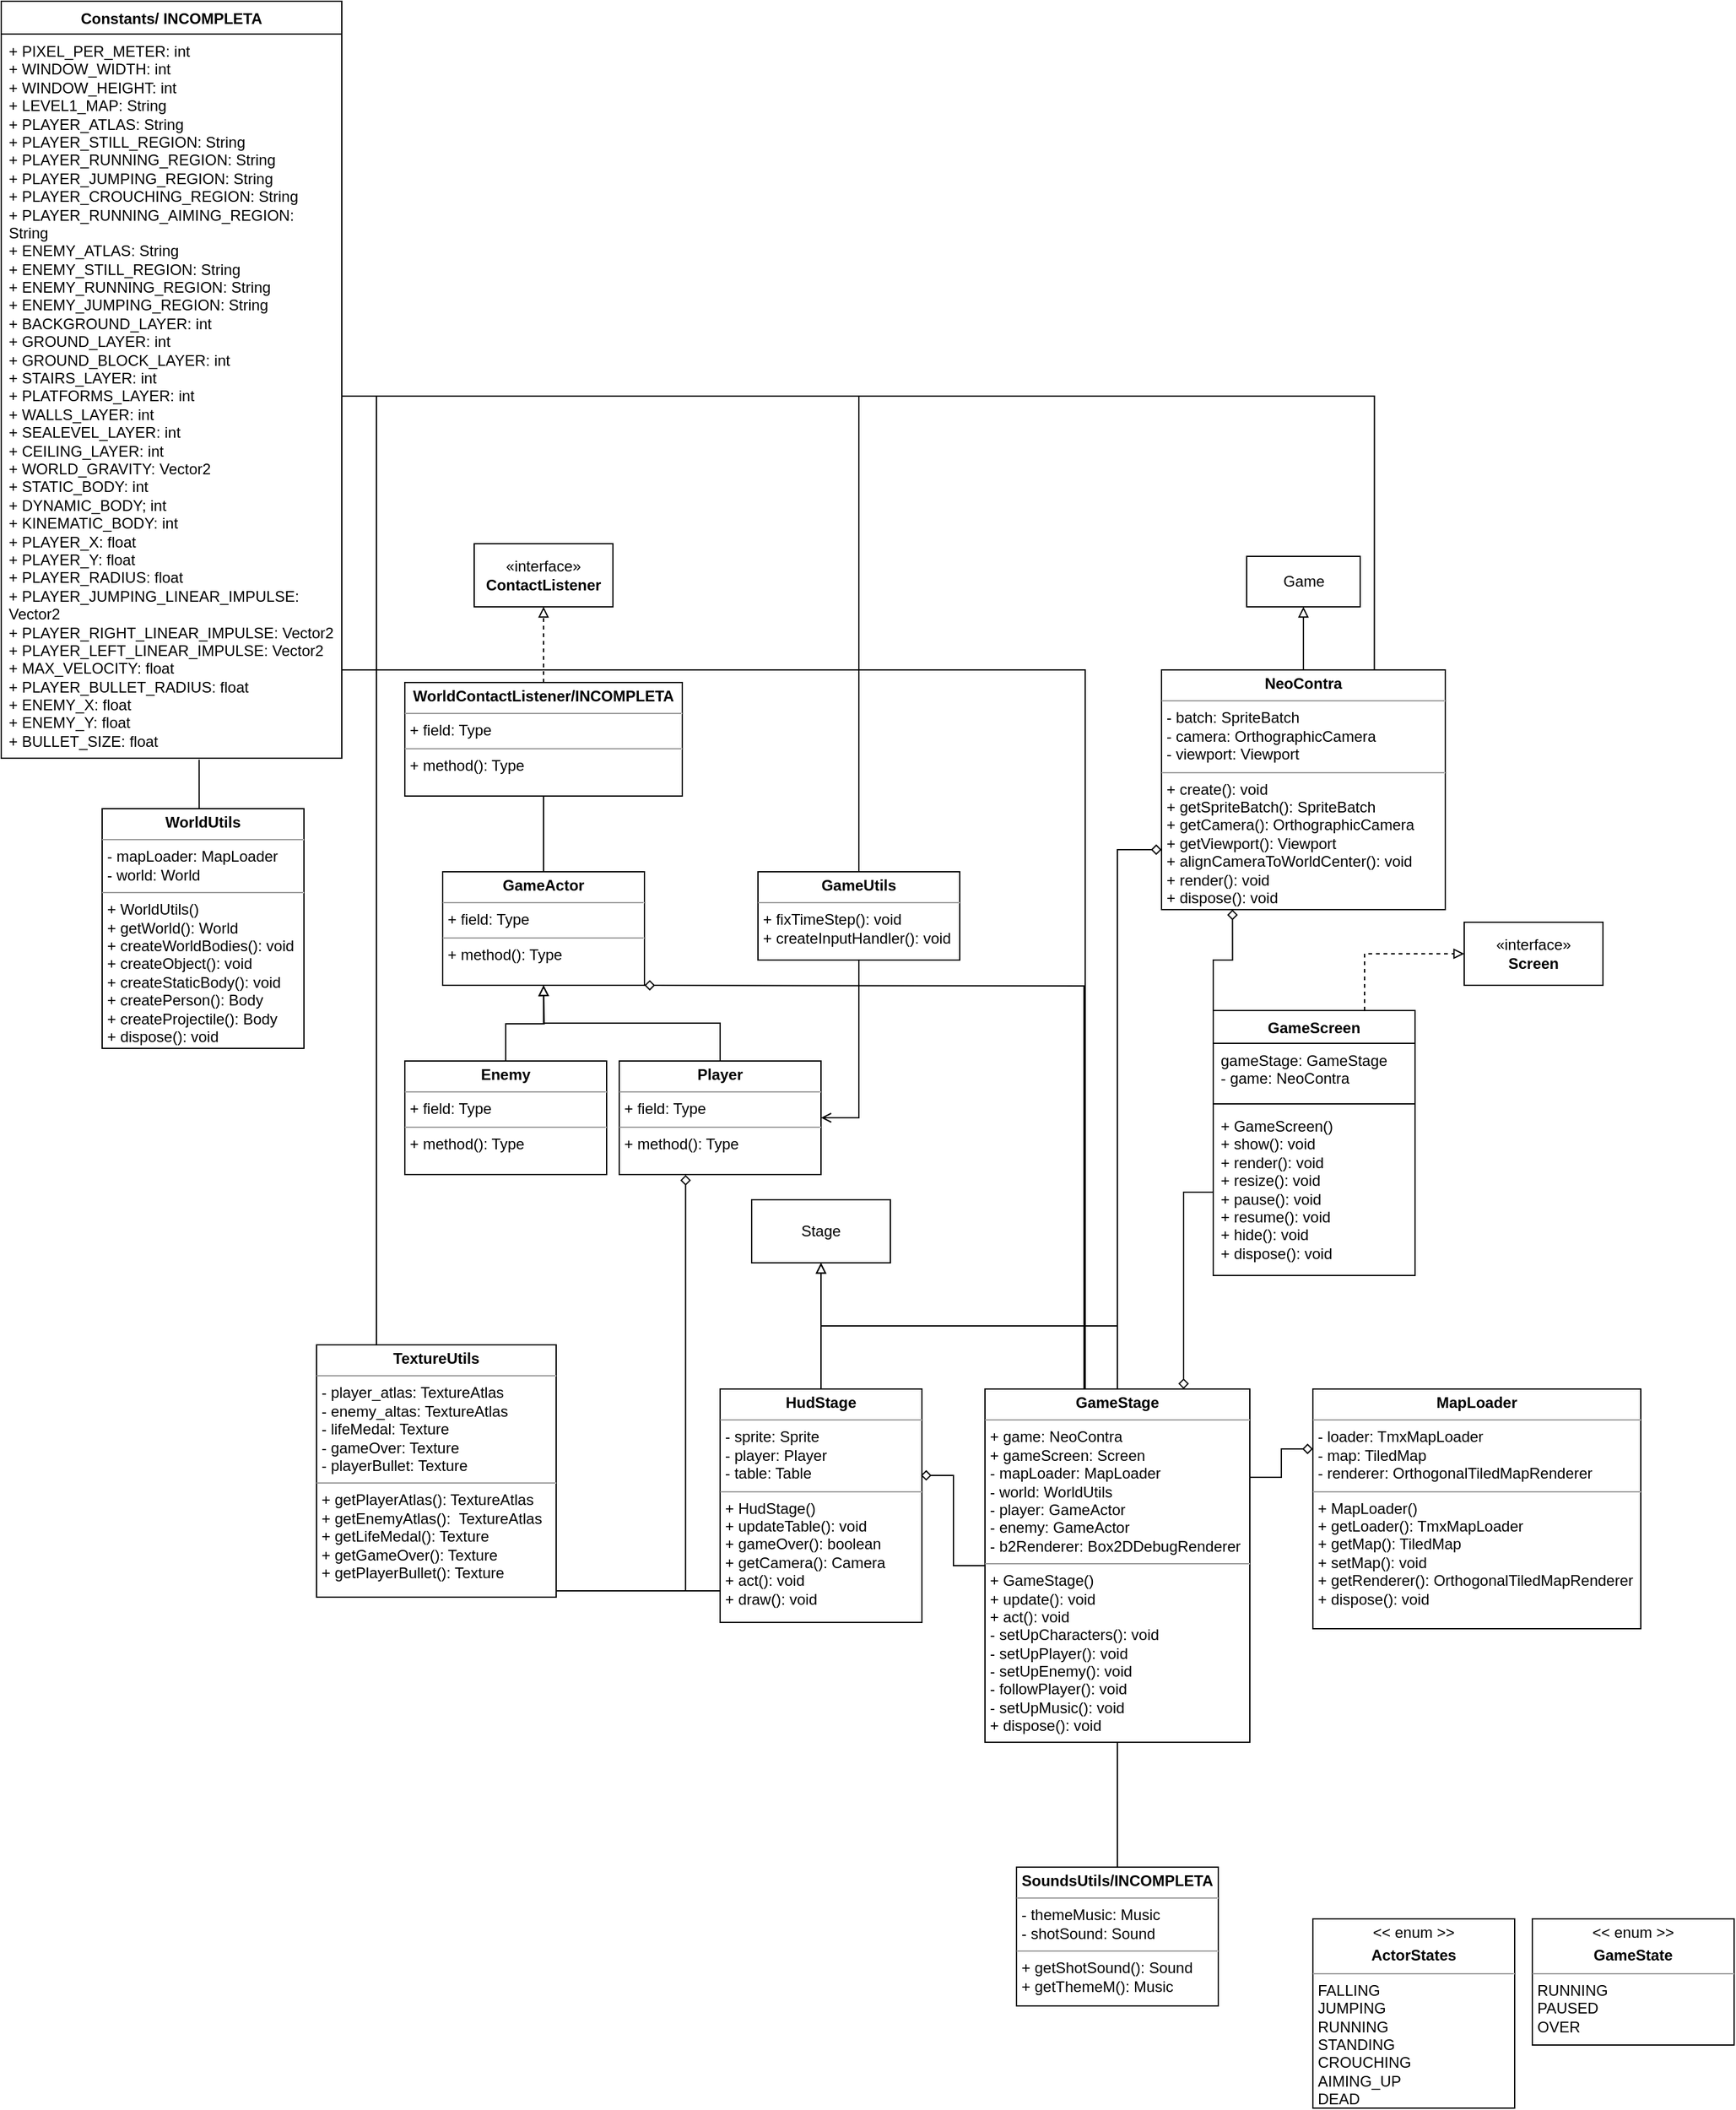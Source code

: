 <mxfile version="21.5.0" type="device">
  <diagram id="C5RBs43oDa-KdzZeNtuy" name="Page-1">
    <mxGraphModel dx="967" dy="2420" grid="1" gridSize="10" guides="1" tooltips="1" connect="1" arrows="1" fold="1" page="1" pageScale="1" pageWidth="827" pageHeight="1169" math="0" shadow="0">
      <root>
        <mxCell id="WIyWlLk6GJQsqaUBKTNV-0" />
        <mxCell id="WIyWlLk6GJQsqaUBKTNV-1" parent="WIyWlLk6GJQsqaUBKTNV-0" />
        <mxCell id="7ehEVVzVoGL6FdmiSFNn-3" value="Constants/ INCOMPLETA&lt;br&gt;" style="swimlane;fontStyle=1;align=center;verticalAlign=top;childLayout=stackLayout;horizontal=1;startSize=26;horizontalStack=0;resizeParent=1;resizeParentMax=0;resizeLast=0;collapsible=1;marginBottom=0;whiteSpace=wrap;html=1;" vertex="1" parent="WIyWlLk6GJQsqaUBKTNV-1">
          <mxGeometry x="140" y="-1080" width="270" height="600" as="geometry" />
        </mxCell>
        <mxCell id="7ehEVVzVoGL6FdmiSFNn-4" value="+ PIXEL_PER_METER: int&lt;br&gt;+ WINDOW_WIDTH: int&lt;br&gt;+ WINDOW_HEIGHT: int&lt;br&gt;+ LEVEL1_MAP: String&lt;br&gt;+ PLAYER_ATLAS: String&lt;br&gt;+ PLAYER_STILL_REGION: String&lt;br&gt;+ PLAYER_RUNNING_REGION: String&lt;br&gt;+ PLAYER_JUMPING_REGION: String&lt;br&gt;+ PLAYER_CROUCHING_REGION: String&lt;br&gt;+ PLAYER_RUNNING_AIMING_REGION: String&lt;br&gt;+ ENEMY_ATLAS: String&lt;br&gt;+ ENEMY_STILL_REGION: String&lt;br&gt;+ ENEMY_RUNNING_REGION: String&lt;br&gt;+ ENEMY_JUMPING_REGION: String&lt;br&gt;+ BACKGROUND_LAYER: int&lt;br&gt;+ GROUND_LAYER: int&lt;br&gt;+ GROUND_BLOCK_LAYER: int&lt;br&gt;+ STAIRS_LAYER: int&lt;br&gt;+ PLATFORMS_LAYER: int&lt;br&gt;+ WALLS_LAYER: int&lt;br&gt;+ SEALEVEL_LAYER: int&lt;br&gt;+ CEILING_LAYER: int&lt;br&gt;+ WORLD_GRAVITY: Vector2&lt;br&gt;+ STATIC_BODY: int&lt;br&gt;+ DYNAMIC_BODY; int&lt;br&gt;+ KINEMATIC_BODY: int&lt;br&gt;+ PLAYER_X: float&lt;br&gt;+ PLAYER_Y: float&lt;br&gt;+ PLAYER_RADIUS: float&lt;br&gt;+ PLAYER_JUMPING_LINEAR_IMPULSE: Vector2&lt;br&gt;+ PLAYER_RIGHT_LINEAR_IMPULSE: Vector2&lt;br&gt;+ PLAYER_LEFT_LINEAR_IMPULSE: Vector2&lt;br&gt;+ MAX_VELOCITY: float&lt;br&gt;+ PLAYER_BULLET_RADIUS: float&lt;br&gt;+ ENEMY_X: float&lt;br&gt;+ ENEMY_Y: float&lt;br&gt;+ BULLET_SIZE: float&lt;br&gt;" style="text;strokeColor=none;fillColor=none;align=left;verticalAlign=top;spacingLeft=4;spacingRight=4;overflow=hidden;rotatable=0;points=[[0,0.5],[1,0.5]];portConstraint=eastwest;whiteSpace=wrap;html=1;" vertex="1" parent="7ehEVVzVoGL6FdmiSFNn-3">
          <mxGeometry y="26" width="270" height="574" as="geometry" />
        </mxCell>
        <mxCell id="7ehEVVzVoGL6FdmiSFNn-53" style="edgeStyle=orthogonalEdgeStyle;rounded=0;orthogonalLoop=1;jettySize=auto;html=1;exitX=0.5;exitY=0;exitDx=0;exitDy=0;entryX=0.581;entryY=1.002;entryDx=0;entryDy=0;entryPerimeter=0;endArrow=none;endFill=0;" edge="1" parent="WIyWlLk6GJQsqaUBKTNV-1" source="7ehEVVzVoGL6FdmiSFNn-18" target="7ehEVVzVoGL6FdmiSFNn-4">
          <mxGeometry relative="1" as="geometry" />
        </mxCell>
        <mxCell id="7ehEVVzVoGL6FdmiSFNn-18" value="&lt;p style=&quot;margin:0px;margin-top:4px;text-align:center;&quot;&gt;&lt;b&gt;WorldUtils&lt;/b&gt;&lt;/p&gt;&lt;hr size=&quot;1&quot;&gt;&lt;p style=&quot;margin:0px;margin-left:4px;&quot;&gt;- mapLoader: MapLoader&lt;/p&gt;&lt;p style=&quot;margin:0px;margin-left:4px;&quot;&gt;- world: World&lt;/p&gt;&lt;hr size=&quot;1&quot;&gt;&lt;p style=&quot;margin:0px;margin-left:4px;&quot;&gt;+ WorldUtils()&lt;/p&gt;&lt;p style=&quot;margin:0px;margin-left:4px;&quot;&gt;+ getWorld(): World&lt;/p&gt;&lt;p style=&quot;margin:0px;margin-left:4px;&quot;&gt;+ createWorldBodies(): void&lt;/p&gt;&lt;p style=&quot;margin:0px;margin-left:4px;&quot;&gt;+ createObject(): void&lt;/p&gt;&lt;p style=&quot;margin:0px;margin-left:4px;&quot;&gt;+ createStaticBody(): void&lt;/p&gt;&lt;p style=&quot;margin:0px;margin-left:4px;&quot;&gt;+ createPerson(): Body&lt;/p&gt;&lt;p style=&quot;margin:0px;margin-left:4px;&quot;&gt;+ createProjectile(): Body&lt;/p&gt;&lt;p style=&quot;margin:0px;margin-left:4px;&quot;&gt;+ dispose(): void&lt;/p&gt;" style="verticalAlign=top;align=left;overflow=fill;fontSize=12;fontFamily=Helvetica;html=1;whiteSpace=wrap;" vertex="1" parent="WIyWlLk6GJQsqaUBKTNV-1">
          <mxGeometry x="220" y="-440" width="160" height="190" as="geometry" />
        </mxCell>
        <mxCell id="7ehEVVzVoGL6FdmiSFNn-27" style="edgeStyle=orthogonalEdgeStyle;rounded=0;orthogonalLoop=1;jettySize=auto;html=1;exitX=0.5;exitY=0;exitDx=0;exitDy=0;endArrow=block;endFill=0;dashed=1;" edge="1" parent="WIyWlLk6GJQsqaUBKTNV-1" source="7ehEVVzVoGL6FdmiSFNn-25" target="7ehEVVzVoGL6FdmiSFNn-26">
          <mxGeometry relative="1" as="geometry" />
        </mxCell>
        <mxCell id="7ehEVVzVoGL6FdmiSFNn-31" style="edgeStyle=orthogonalEdgeStyle;rounded=0;orthogonalLoop=1;jettySize=auto;html=1;exitX=0.5;exitY=1;exitDx=0;exitDy=0;endArrow=none;endFill=0;" edge="1" parent="WIyWlLk6GJQsqaUBKTNV-1" source="7ehEVVzVoGL6FdmiSFNn-25" target="7ehEVVzVoGL6FdmiSFNn-30">
          <mxGeometry relative="1" as="geometry" />
        </mxCell>
        <mxCell id="7ehEVVzVoGL6FdmiSFNn-25" value="&lt;p style=&quot;margin:0px;margin-top:4px;text-align:center;&quot;&gt;&lt;b&gt;WorldContactListener/INCOMPLETA&lt;/b&gt;&lt;/p&gt;&lt;hr size=&quot;1&quot;&gt;&lt;p style=&quot;margin:0px;margin-left:4px;&quot;&gt;+ field: Type&lt;/p&gt;&lt;hr size=&quot;1&quot;&gt;&lt;p style=&quot;margin:0px;margin-left:4px;&quot;&gt;+ method(): Type&lt;/p&gt;" style="verticalAlign=top;align=left;overflow=fill;fontSize=12;fontFamily=Helvetica;html=1;whiteSpace=wrap;" vertex="1" parent="WIyWlLk6GJQsqaUBKTNV-1">
          <mxGeometry x="460" y="-540" width="220" height="90" as="geometry" />
        </mxCell>
        <mxCell id="7ehEVVzVoGL6FdmiSFNn-26" value="«interface»&lt;br&gt;&lt;b&gt;ContactListener&lt;/b&gt;" style="html=1;whiteSpace=wrap;" vertex="1" parent="WIyWlLk6GJQsqaUBKTNV-1">
          <mxGeometry x="515" y="-650" width="110" height="50" as="geometry" />
        </mxCell>
        <mxCell id="7ehEVVzVoGL6FdmiSFNn-94" style="edgeStyle=orthogonalEdgeStyle;rounded=0;orthogonalLoop=1;jettySize=auto;html=1;exitX=1;exitY=0.75;exitDx=0;exitDy=0;entryX=0.374;entryY=0.014;entryDx=0;entryDy=0;entryPerimeter=0;endArrow=none;endFill=0;startArrow=diamond;startFill=0;" edge="1" parent="WIyWlLk6GJQsqaUBKTNV-1" target="7ehEVVzVoGL6FdmiSFNn-68">
          <mxGeometry relative="1" as="geometry">
            <mxPoint x="650.0" y="-299.97" as="sourcePoint" />
            <mxPoint x="977.44" y="37.97" as="targetPoint" />
          </mxGeometry>
        </mxCell>
        <mxCell id="7ehEVVzVoGL6FdmiSFNn-30" value="&lt;p style=&quot;margin:0px;margin-top:4px;text-align:center;&quot;&gt;&lt;b&gt;GameActor&lt;/b&gt;&lt;/p&gt;&lt;hr size=&quot;1&quot;&gt;&lt;p style=&quot;margin:0px;margin-left:4px;&quot;&gt;+ field: Type&lt;/p&gt;&lt;hr size=&quot;1&quot;&gt;&lt;p style=&quot;margin:0px;margin-left:4px;&quot;&gt;+ method(): Type&lt;/p&gt;" style="verticalAlign=top;align=left;overflow=fill;fontSize=12;fontFamily=Helvetica;html=1;whiteSpace=wrap;" vertex="1" parent="WIyWlLk6GJQsqaUBKTNV-1">
          <mxGeometry x="490" y="-390" width="160" height="90" as="geometry" />
        </mxCell>
        <mxCell id="7ehEVVzVoGL6FdmiSFNn-32" value="&lt;p style=&quot;margin:0px;margin-top:4px;text-align:center;&quot;&gt;&lt;b&gt;TextureUtils&lt;/b&gt;&lt;/p&gt;&lt;hr size=&quot;1&quot;&gt;&lt;p style=&quot;margin:0px;margin-left:4px;&quot;&gt;- player_atlas: TextureAtlas&lt;/p&gt;&lt;p style=&quot;margin:0px;margin-left:4px;&quot;&gt;- enemy_altas: TextureAtlas&lt;/p&gt;&lt;p style=&quot;margin:0px;margin-left:4px;&quot;&gt;- lifeMedal: Texture&lt;/p&gt;&lt;p style=&quot;margin:0px;margin-left:4px;&quot;&gt;- gameOver: Texture&lt;/p&gt;&lt;p style=&quot;margin:0px;margin-left:4px;&quot;&gt;- playerBullet: Texture&lt;/p&gt;&lt;hr size=&quot;1&quot;&gt;&lt;p style=&quot;margin:0px;margin-left:4px;&quot;&gt;+ getPlayerAtlas(): TextureAtlas&lt;/p&gt;&lt;p style=&quot;margin:0px;margin-left:4px;&quot;&gt;+ getEnemyAtlas():&amp;nbsp; TextureAtlas&lt;/p&gt;&lt;p style=&quot;margin:0px;margin-left:4px;&quot;&gt;+ getLifeMedal(): Texture&lt;/p&gt;&lt;p style=&quot;margin:0px;margin-left:4px;&quot;&gt;+ getGameOver(): Texture&lt;/p&gt;&lt;p style=&quot;margin:0px;margin-left:4px;&quot;&gt;+ getPlayerBullet(): Texture&lt;/p&gt;&lt;p style=&quot;margin:0px;margin-left:4px;&quot;&gt;&lt;br&gt;&lt;/p&gt;" style="verticalAlign=top;align=left;overflow=fill;fontSize=12;fontFamily=Helvetica;html=1;whiteSpace=wrap;" vertex="1" parent="WIyWlLk6GJQsqaUBKTNV-1">
          <mxGeometry x="390" y="-15" width="190" height="200" as="geometry" />
        </mxCell>
        <mxCell id="7ehEVVzVoGL6FdmiSFNn-33" style="edgeStyle=orthogonalEdgeStyle;rounded=0;orthogonalLoop=1;jettySize=auto;html=1;exitX=1;exitY=0.5;exitDx=0;exitDy=0;entryX=0.25;entryY=0;entryDx=0;entryDy=0;endArrow=none;endFill=0;" edge="1" parent="WIyWlLk6GJQsqaUBKTNV-1" source="7ehEVVzVoGL6FdmiSFNn-4" target="7ehEVVzVoGL6FdmiSFNn-32">
          <mxGeometry relative="1" as="geometry" />
        </mxCell>
        <mxCell id="7ehEVVzVoGL6FdmiSFNn-87" style="edgeStyle=orthogonalEdgeStyle;rounded=0;orthogonalLoop=1;jettySize=auto;html=1;exitX=0.5;exitY=0;exitDx=0;exitDy=0;entryX=0.5;entryY=1;entryDx=0;entryDy=0;endArrow=none;endFill=0;" edge="1" parent="WIyWlLk6GJQsqaUBKTNV-1" source="7ehEVVzVoGL6FdmiSFNn-39" target="7ehEVVzVoGL6FdmiSFNn-68">
          <mxGeometry relative="1" as="geometry" />
        </mxCell>
        <mxCell id="7ehEVVzVoGL6FdmiSFNn-39" value="&lt;p style=&quot;margin:0px;margin-top:4px;text-align:center;&quot;&gt;&lt;b&gt;SoundsUtils/INCOMPLETA&lt;/b&gt;&lt;/p&gt;&lt;hr size=&quot;1&quot;&gt;&lt;p style=&quot;margin:0px;margin-left:4px;&quot;&gt;- themeMusic: Music&lt;/p&gt;&lt;p style=&quot;margin:0px;margin-left:4px;&quot;&gt;- shotSound: Sound&lt;/p&gt;&lt;hr size=&quot;1&quot;&gt;&lt;p style=&quot;margin:0px;margin-left:4px;&quot;&gt;+ getShotSound(): Sound&lt;/p&gt;&lt;p style=&quot;margin:0px;margin-left:4px;&quot;&gt;+ getThemeM(): Music&lt;/p&gt;&lt;p style=&quot;margin:0px;margin-left:4px;&quot;&gt;&lt;br&gt;&lt;/p&gt;" style="verticalAlign=top;align=left;overflow=fill;fontSize=12;fontFamily=Helvetica;html=1;whiteSpace=wrap;" vertex="1" parent="WIyWlLk6GJQsqaUBKTNV-1">
          <mxGeometry x="945" y="399" width="160" height="110" as="geometry" />
        </mxCell>
        <mxCell id="7ehEVVzVoGL6FdmiSFNn-40" value="&lt;p style=&quot;margin:0px;margin-top:4px;text-align:center;&quot;&gt;&lt;b&gt;MapLoader&lt;/b&gt;&lt;/p&gt;&lt;hr size=&quot;1&quot;&gt;&lt;p style=&quot;margin:0px;margin-left:4px;&quot;&gt;- loader: TmxMapLoader&lt;/p&gt;&lt;p style=&quot;margin:0px;margin-left:4px;&quot;&gt;- map: TiledMap&lt;/p&gt;&lt;p style=&quot;margin:0px;margin-left:4px;&quot;&gt;- renderer:&amp;nbsp;OrthogonalTiledMapRenderer&lt;/p&gt;&lt;hr size=&quot;1&quot;&gt;&lt;p style=&quot;margin:0px;margin-left:4px;&quot;&gt;+ MapLoader()&lt;/p&gt;&lt;p style=&quot;margin:0px;margin-left:4px;&quot;&gt;+ getLoader(): TmxMapLoader&lt;/p&gt;&lt;p style=&quot;margin:0px;margin-left:4px;&quot;&gt;+ getMap(): TiledMap&lt;/p&gt;&lt;p style=&quot;margin:0px;margin-left:4px;&quot;&gt;+ setMap(): void&lt;/p&gt;&lt;p style=&quot;margin:0px;margin-left:4px;&quot;&gt;+ getRenderer():&amp;nbsp;OrthogonalTiledMapRenderer&lt;/p&gt;&lt;p style=&quot;margin:0px;margin-left:4px;&quot;&gt;+ dispose(): void&lt;/p&gt;" style="verticalAlign=top;align=left;overflow=fill;fontSize=12;fontFamily=Helvetica;html=1;whiteSpace=wrap;" vertex="1" parent="WIyWlLk6GJQsqaUBKTNV-1">
          <mxGeometry x="1180" y="20" width="260" height="190" as="geometry" />
        </mxCell>
        <mxCell id="7ehEVVzVoGL6FdmiSFNn-48" style="edgeStyle=orthogonalEdgeStyle;rounded=0;orthogonalLoop=1;jettySize=auto;html=1;exitX=0.5;exitY=0;exitDx=0;exitDy=0;entryX=1;entryY=0.5;entryDx=0;entryDy=0;endArrow=none;endFill=0;" edge="1" parent="WIyWlLk6GJQsqaUBKTNV-1" source="7ehEVVzVoGL6FdmiSFNn-41" target="7ehEVVzVoGL6FdmiSFNn-4">
          <mxGeometry relative="1" as="geometry" />
        </mxCell>
        <mxCell id="7ehEVVzVoGL6FdmiSFNn-41" value="&lt;p style=&quot;margin:0px;margin-top:4px;text-align:center;&quot;&gt;&lt;b&gt;GameUtils&lt;/b&gt;&lt;/p&gt;&lt;hr size=&quot;1&quot;&gt;&lt;p style=&quot;margin:0px;margin-left:4px;&quot;&gt;+ fixTimeStep(): void&lt;/p&gt;&lt;p style=&quot;margin:0px;margin-left:4px;&quot;&gt;+ createInputHandler(): void&lt;/p&gt;" style="verticalAlign=top;align=left;overflow=fill;fontSize=12;fontFamily=Helvetica;html=1;whiteSpace=wrap;" vertex="1" parent="WIyWlLk6GJQsqaUBKTNV-1">
          <mxGeometry x="740" y="-390" width="160" height="70" as="geometry" />
        </mxCell>
        <mxCell id="7ehEVVzVoGL6FdmiSFNn-45" style="edgeStyle=orthogonalEdgeStyle;rounded=0;orthogonalLoop=1;jettySize=auto;html=1;exitX=1;exitY=0.5;exitDx=0;exitDy=0;entryX=0.5;entryY=1;entryDx=0;entryDy=0;endArrow=none;endFill=0;startArrow=open;startFill=0;" edge="1" parent="WIyWlLk6GJQsqaUBKTNV-1" source="7ehEVVzVoGL6FdmiSFNn-44" target="7ehEVVzVoGL6FdmiSFNn-41">
          <mxGeometry relative="1" as="geometry" />
        </mxCell>
        <mxCell id="7ehEVVzVoGL6FdmiSFNn-47" style="edgeStyle=orthogonalEdgeStyle;rounded=0;orthogonalLoop=1;jettySize=auto;html=1;exitX=0.5;exitY=0;exitDx=0;exitDy=0;entryX=0.5;entryY=1;entryDx=0;entryDy=0;endArrow=block;endFill=0;" edge="1" parent="WIyWlLk6GJQsqaUBKTNV-1" source="7ehEVVzVoGL6FdmiSFNn-44" target="7ehEVVzVoGL6FdmiSFNn-30">
          <mxGeometry relative="1" as="geometry" />
        </mxCell>
        <mxCell id="7ehEVVzVoGL6FdmiSFNn-44" value="&lt;p style=&quot;margin:0px;margin-top:4px;text-align:center;&quot;&gt;&lt;b&gt;Player&lt;/b&gt;&lt;/p&gt;&lt;hr size=&quot;1&quot;&gt;&lt;p style=&quot;margin:0px;margin-left:4px;&quot;&gt;+ field: Type&lt;/p&gt;&lt;hr size=&quot;1&quot;&gt;&lt;p style=&quot;margin:0px;margin-left:4px;&quot;&gt;+ method(): Type&lt;/p&gt;" style="verticalAlign=top;align=left;overflow=fill;fontSize=12;fontFamily=Helvetica;html=1;whiteSpace=wrap;" vertex="1" parent="WIyWlLk6GJQsqaUBKTNV-1">
          <mxGeometry x="630" y="-240" width="160" height="90" as="geometry" />
        </mxCell>
        <mxCell id="7ehEVVzVoGL6FdmiSFNn-61" style="edgeStyle=orthogonalEdgeStyle;rounded=0;orthogonalLoop=1;jettySize=auto;html=1;exitX=0.5;exitY=0;exitDx=0;exitDy=0;entryX=0.5;entryY=1;entryDx=0;entryDy=0;endArrow=block;endFill=0;" edge="1" parent="WIyWlLk6GJQsqaUBKTNV-1" source="7ehEVVzVoGL6FdmiSFNn-59" target="7ehEVVzVoGL6FdmiSFNn-60">
          <mxGeometry relative="1" as="geometry" />
        </mxCell>
        <mxCell id="7ehEVVzVoGL6FdmiSFNn-62" style="edgeStyle=orthogonalEdgeStyle;rounded=0;orthogonalLoop=1;jettySize=auto;html=1;exitX=0;exitY=0.5;exitDx=0;exitDy=0;entryX=0.329;entryY=1.004;entryDx=0;entryDy=0;entryPerimeter=0;endArrow=diamond;endFill=0;" edge="1" parent="WIyWlLk6GJQsqaUBKTNV-1" source="7ehEVVzVoGL6FdmiSFNn-59" target="7ehEVVzVoGL6FdmiSFNn-44">
          <mxGeometry relative="1" as="geometry">
            <mxPoint x="680" y="-80" as="targetPoint" />
            <Array as="points">
              <mxPoint x="710" y="180" />
              <mxPoint x="683" y="180" />
            </Array>
          </mxGeometry>
        </mxCell>
        <mxCell id="7ehEVVzVoGL6FdmiSFNn-67" style="edgeStyle=orthogonalEdgeStyle;rounded=0;orthogonalLoop=1;jettySize=auto;html=1;exitX=0;exitY=1;exitDx=0;exitDy=0;entryX=1;entryY=1;entryDx=0;entryDy=0;endArrow=none;endFill=0;" edge="1" parent="WIyWlLk6GJQsqaUBKTNV-1" source="7ehEVVzVoGL6FdmiSFNn-59" target="7ehEVVzVoGL6FdmiSFNn-32">
          <mxGeometry relative="1" as="geometry">
            <Array as="points">
              <mxPoint x="710" y="180" />
              <mxPoint x="580" y="180" />
            </Array>
          </mxGeometry>
        </mxCell>
        <mxCell id="7ehEVVzVoGL6FdmiSFNn-59" value="&lt;p style=&quot;margin:0px;margin-top:4px;text-align:center;&quot;&gt;&lt;b&gt;HudStage&lt;/b&gt;&lt;/p&gt;&lt;hr size=&quot;1&quot;&gt;&lt;p style=&quot;margin:0px;margin-left:4px;&quot;&gt;- sprite: Sprite&lt;/p&gt;&lt;p style=&quot;margin:0px;margin-left:4px;&quot;&gt;- player: Player&lt;/p&gt;&lt;p style=&quot;margin:0px;margin-left:4px;&quot;&gt;- table: Table&lt;/p&gt;&lt;hr size=&quot;1&quot;&gt;&lt;p style=&quot;margin:0px;margin-left:4px;&quot;&gt;+ HudStage()&lt;/p&gt;&lt;p style=&quot;margin:0px;margin-left:4px;&quot;&gt;+ updateTable(): void&lt;/p&gt;&lt;p style=&quot;margin:0px;margin-left:4px;&quot;&gt;+ gameOver(): boolean&lt;/p&gt;&lt;p style=&quot;margin:0px;margin-left:4px;&quot;&gt;+ getCamera(): Camera&lt;/p&gt;&lt;p style=&quot;margin:0px;margin-left:4px;&quot;&gt;+ act(): void&lt;/p&gt;&lt;p style=&quot;margin:0px;margin-left:4px;&quot;&gt;+ draw(): void&lt;/p&gt;&lt;p style=&quot;margin:0px;margin-left:4px;&quot;&gt;&lt;br&gt;&lt;/p&gt;&lt;p style=&quot;margin:0px;margin-left:4px;&quot;&gt;&lt;br&gt;&lt;/p&gt;" style="verticalAlign=top;align=left;overflow=fill;fontSize=12;fontFamily=Helvetica;html=1;whiteSpace=wrap;" vertex="1" parent="WIyWlLk6GJQsqaUBKTNV-1">
          <mxGeometry x="710" y="20" width="160" height="185" as="geometry" />
        </mxCell>
        <mxCell id="7ehEVVzVoGL6FdmiSFNn-60" value="Stage" style="html=1;whiteSpace=wrap;" vertex="1" parent="WIyWlLk6GJQsqaUBKTNV-1">
          <mxGeometry x="735" y="-130" width="110" height="50" as="geometry" />
        </mxCell>
        <mxCell id="7ehEVVzVoGL6FdmiSFNn-69" style="edgeStyle=orthogonalEdgeStyle;rounded=0;orthogonalLoop=1;jettySize=auto;html=1;exitX=0.5;exitY=0;exitDx=0;exitDy=0;entryX=0.5;entryY=1;entryDx=0;entryDy=0;endArrow=block;endFill=0;" edge="1" parent="WIyWlLk6GJQsqaUBKTNV-1" source="7ehEVVzVoGL6FdmiSFNn-68" target="7ehEVVzVoGL6FdmiSFNn-60">
          <mxGeometry relative="1" as="geometry" />
        </mxCell>
        <mxCell id="7ehEVVzVoGL6FdmiSFNn-70" style="edgeStyle=orthogonalEdgeStyle;rounded=0;orthogonalLoop=1;jettySize=auto;html=1;exitX=0.75;exitY=0;exitDx=0;exitDy=0;entryX=1.002;entryY=0.872;entryDx=0;entryDy=0;entryPerimeter=0;endArrow=none;endFill=0;" edge="1" parent="WIyWlLk6GJQsqaUBKTNV-1">
          <mxGeometry relative="1" as="geometry">
            <mxPoint x="1076.96" y="23.5" as="sourcePoint" />
            <mxPoint x="410" y="-549.972" as="targetPoint" />
            <Array as="points">
              <mxPoint x="999.46" y="98.5" />
              <mxPoint x="999.46" y="-550.5" />
            </Array>
          </mxGeometry>
        </mxCell>
        <mxCell id="7ehEVVzVoGL6FdmiSFNn-85" style="edgeStyle=orthogonalEdgeStyle;rounded=0;orthogonalLoop=1;jettySize=auto;html=1;exitX=0.75;exitY=0;exitDx=0;exitDy=0;entryX=0;entryY=0.5;entryDx=0;entryDy=0;endArrow=none;endFill=0;startArrow=diamond;startFill=0;" edge="1" parent="WIyWlLk6GJQsqaUBKTNV-1" source="7ehEVVzVoGL6FdmiSFNn-68" target="7ehEVVzVoGL6FdmiSFNn-80">
          <mxGeometry relative="1" as="geometry" />
        </mxCell>
        <mxCell id="7ehEVVzVoGL6FdmiSFNn-89" style="edgeStyle=orthogonalEdgeStyle;rounded=0;orthogonalLoop=1;jettySize=auto;html=1;exitX=1;exitY=0.25;exitDx=0;exitDy=0;entryX=0;entryY=0.25;entryDx=0;entryDy=0;endArrow=diamond;endFill=0;" edge="1" parent="WIyWlLk6GJQsqaUBKTNV-1" source="7ehEVVzVoGL6FdmiSFNn-68" target="7ehEVVzVoGL6FdmiSFNn-40">
          <mxGeometry relative="1" as="geometry" />
        </mxCell>
        <mxCell id="7ehEVVzVoGL6FdmiSFNn-90" style="edgeStyle=orthogonalEdgeStyle;rounded=0;orthogonalLoop=1;jettySize=auto;html=1;entryX=0.995;entryY=0.37;entryDx=0;entryDy=0;entryPerimeter=0;endArrow=diamond;endFill=0;" edge="1" parent="WIyWlLk6GJQsqaUBKTNV-1" source="7ehEVVzVoGL6FdmiSFNn-68" target="7ehEVVzVoGL6FdmiSFNn-59">
          <mxGeometry relative="1" as="geometry">
            <mxPoint x="890" y="67.5" as="targetPoint" />
          </mxGeometry>
        </mxCell>
        <mxCell id="7ehEVVzVoGL6FdmiSFNn-97" style="edgeStyle=orthogonalEdgeStyle;rounded=0;orthogonalLoop=1;jettySize=auto;html=1;exitX=0.5;exitY=0;exitDx=0;exitDy=0;entryX=0;entryY=0.75;entryDx=0;entryDy=0;endArrow=diamond;endFill=0;" edge="1" parent="WIyWlLk6GJQsqaUBKTNV-1" source="7ehEVVzVoGL6FdmiSFNn-68" target="7ehEVVzVoGL6FdmiSFNn-76">
          <mxGeometry relative="1" as="geometry" />
        </mxCell>
        <mxCell id="7ehEVVzVoGL6FdmiSFNn-68" value="&lt;p style=&quot;margin:0px;margin-top:4px;text-align:center;&quot;&gt;&lt;b&gt;GameStage&lt;/b&gt;&lt;/p&gt;&lt;hr size=&quot;1&quot;&gt;&lt;p style=&quot;margin:0px;margin-left:4px;&quot;&gt;+ game: NeoContra&lt;/p&gt;&lt;p style=&quot;margin:0px;margin-left:4px;&quot;&gt;+ gameScreen: Screen&amp;nbsp;&lt;/p&gt;&lt;p style=&quot;margin:0px;margin-left:4px;&quot;&gt;- mapLoader: MapLoader&lt;/p&gt;&lt;p style=&quot;margin:0px;margin-left:4px;&quot;&gt;- world: WorldUtils&lt;/p&gt;&lt;p style=&quot;margin:0px;margin-left:4px;&quot;&gt;- player: GameActor&lt;/p&gt;&lt;p style=&quot;margin:0px;margin-left:4px;&quot;&gt;- enemy: GameActor&lt;/p&gt;&lt;p style=&quot;margin:0px;margin-left:4px;&quot;&gt;- b2Renderer:&amp;nbsp;Box2DDebugRenderer&lt;/p&gt;&lt;hr size=&quot;1&quot;&gt;&lt;p style=&quot;margin:0px;margin-left:4px;&quot;&gt;+ GameStage()&lt;/p&gt;&lt;p style=&quot;margin:0px;margin-left:4px;&quot;&gt;+ update(): void&lt;/p&gt;&lt;p style=&quot;margin:0px;margin-left:4px;&quot;&gt;+ act(): void&lt;/p&gt;&lt;p style=&quot;margin:0px;margin-left:4px;&quot;&gt;- setUpCharacters(): void&lt;/p&gt;&lt;p style=&quot;margin:0px;margin-left:4px;&quot;&gt;- setUpPlayer(): void&lt;/p&gt;&lt;p style=&quot;margin:0px;margin-left:4px;&quot;&gt;- setUpEnemy(): void&lt;/p&gt;&lt;p style=&quot;margin:0px;margin-left:4px;&quot;&gt;- followPlayer(): void&lt;/p&gt;&lt;p style=&quot;margin:0px;margin-left:4px;&quot;&gt;- setUpMusic(): void&lt;/p&gt;&lt;p style=&quot;margin:0px;margin-left:4px;&quot;&gt;+ dispose(): void&lt;/p&gt;" style="verticalAlign=top;align=left;overflow=fill;fontSize=12;fontFamily=Helvetica;html=1;whiteSpace=wrap;" vertex="1" parent="WIyWlLk6GJQsqaUBKTNV-1">
          <mxGeometry x="920" y="20" width="210" height="280" as="geometry" />
        </mxCell>
        <mxCell id="7ehEVVzVoGL6FdmiSFNn-72" style="edgeStyle=orthogonalEdgeStyle;rounded=0;orthogonalLoop=1;jettySize=auto;html=1;exitX=0.5;exitY=0;exitDx=0;exitDy=0;endArrow=block;endFill=0;" edge="1" parent="WIyWlLk6GJQsqaUBKTNV-1" source="7ehEVVzVoGL6FdmiSFNn-71">
          <mxGeometry relative="1" as="geometry">
            <mxPoint x="570" y="-300" as="targetPoint" />
          </mxGeometry>
        </mxCell>
        <mxCell id="7ehEVVzVoGL6FdmiSFNn-71" value="&lt;p style=&quot;margin:0px;margin-top:4px;text-align:center;&quot;&gt;&lt;b&gt;Enemy&lt;/b&gt;&lt;/p&gt;&lt;hr size=&quot;1&quot;&gt;&lt;p style=&quot;margin:0px;margin-left:4px;&quot;&gt;+ field: Type&lt;/p&gt;&lt;hr size=&quot;1&quot;&gt;&lt;p style=&quot;margin:0px;margin-left:4px;&quot;&gt;+ method(): Type&lt;/p&gt;" style="verticalAlign=top;align=left;overflow=fill;fontSize=12;fontFamily=Helvetica;html=1;whiteSpace=wrap;" vertex="1" parent="WIyWlLk6GJQsqaUBKTNV-1">
          <mxGeometry x="460" y="-240" width="160" height="90" as="geometry" />
        </mxCell>
        <mxCell id="7ehEVVzVoGL6FdmiSFNn-73" value="Game" style="html=1;whiteSpace=wrap;" vertex="1" parent="WIyWlLk6GJQsqaUBKTNV-1">
          <mxGeometry x="1127.5" y="-640" width="90" height="40" as="geometry" />
        </mxCell>
        <mxCell id="7ehEVVzVoGL6FdmiSFNn-74" style="edgeStyle=orthogonalEdgeStyle;rounded=0;orthogonalLoop=1;jettySize=auto;html=1;exitX=0.5;exitY=0;exitDx=0;exitDy=0;entryX=0.5;entryY=1;entryDx=0;entryDy=0;startArrow=none;startFill=0;endArrow=block;endFill=0;" edge="1" parent="WIyWlLk6GJQsqaUBKTNV-1" source="7ehEVVzVoGL6FdmiSFNn-76" target="7ehEVVzVoGL6FdmiSFNn-73">
          <mxGeometry relative="1" as="geometry" />
        </mxCell>
        <mxCell id="7ehEVVzVoGL6FdmiSFNn-82" style="edgeStyle=orthogonalEdgeStyle;rounded=0;orthogonalLoop=1;jettySize=auto;html=1;exitX=0.75;exitY=0;exitDx=0;exitDy=0;entryX=1;entryY=0.5;entryDx=0;entryDy=0;endArrow=none;endFill=0;" edge="1" parent="WIyWlLk6GJQsqaUBKTNV-1" source="7ehEVVzVoGL6FdmiSFNn-76" target="7ehEVVzVoGL6FdmiSFNn-4">
          <mxGeometry relative="1" as="geometry" />
        </mxCell>
        <mxCell id="7ehEVVzVoGL6FdmiSFNn-98" style="edgeStyle=orthogonalEdgeStyle;rounded=0;orthogonalLoop=1;jettySize=auto;html=1;exitX=0.25;exitY=1;exitDx=0;exitDy=0;entryX=0;entryY=0;entryDx=0;entryDy=0;endArrow=none;endFill=0;startArrow=diamond;startFill=0;" edge="1" parent="WIyWlLk6GJQsqaUBKTNV-1" source="7ehEVVzVoGL6FdmiSFNn-76" target="7ehEVVzVoGL6FdmiSFNn-77">
          <mxGeometry relative="1" as="geometry" />
        </mxCell>
        <mxCell id="7ehEVVzVoGL6FdmiSFNn-76" value="&lt;p style=&quot;margin:0px;margin-top:4px;text-align:center;&quot;&gt;&lt;b&gt;NeoContra&lt;/b&gt;&lt;/p&gt;&lt;hr size=&quot;1&quot;&gt;&lt;p style=&quot;margin:0px;margin-left:4px;&quot;&gt;- batch: SpriteBatch&lt;/p&gt;&lt;p style=&quot;margin:0px;margin-left:4px;&quot;&gt;- camera: OrthographicCamera&lt;/p&gt;&lt;p style=&quot;margin:0px;margin-left:4px;&quot;&gt;- viewport: Viewport&lt;/p&gt;&lt;hr size=&quot;1&quot;&gt;&lt;p style=&quot;margin:0px;margin-left:4px;&quot;&gt;+ create(): void&lt;/p&gt;&lt;p style=&quot;margin:0px;margin-left:4px;&quot;&gt;+ getSpriteBatch(): SpriteBatch&lt;/p&gt;&lt;p style=&quot;margin:0px;margin-left:4px;&quot;&gt;+ getCamera(): OrthographicCamera&lt;/p&gt;&lt;p style=&quot;margin:0px;margin-left:4px;&quot;&gt;+ getViewport(): Viewport&lt;/p&gt;&lt;p style=&quot;margin:0px;margin-left:4px;&quot;&gt;+ alignCameraToWorldCenter(): void&lt;/p&gt;&lt;p style=&quot;margin:0px;margin-left:4px;&quot;&gt;+ render(): void&lt;/p&gt;&lt;p style=&quot;margin:0px;margin-left:4px;&quot;&gt;+ dispose(): void&lt;/p&gt;" style="verticalAlign=top;align=left;overflow=fill;fontSize=12;fontFamily=Helvetica;html=1;whiteSpace=wrap;" vertex="1" parent="WIyWlLk6GJQsqaUBKTNV-1">
          <mxGeometry x="1060" y="-550" width="225" height="190" as="geometry" />
        </mxCell>
        <mxCell id="7ehEVVzVoGL6FdmiSFNn-96" style="edgeStyle=orthogonalEdgeStyle;rounded=0;orthogonalLoop=1;jettySize=auto;html=1;exitX=0.75;exitY=0;exitDx=0;exitDy=0;entryX=0;entryY=0.5;entryDx=0;entryDy=0;endArrow=block;endFill=0;dashed=1;" edge="1" parent="WIyWlLk6GJQsqaUBKTNV-1" source="7ehEVVzVoGL6FdmiSFNn-77" target="7ehEVVzVoGL6FdmiSFNn-95">
          <mxGeometry relative="1" as="geometry" />
        </mxCell>
        <mxCell id="7ehEVVzVoGL6FdmiSFNn-77" value="GameScreen" style="swimlane;fontStyle=1;align=center;verticalAlign=top;childLayout=stackLayout;horizontal=1;startSize=26;horizontalStack=0;resizeParent=1;resizeParentMax=0;resizeLast=0;collapsible=1;marginBottom=0;whiteSpace=wrap;html=1;" vertex="1" parent="WIyWlLk6GJQsqaUBKTNV-1">
          <mxGeometry x="1101" y="-280" width="160" height="210" as="geometry" />
        </mxCell>
        <mxCell id="7ehEVVzVoGL6FdmiSFNn-78" value="gameStage: GameStage&lt;br&gt;- game: NeoContra" style="text;strokeColor=none;fillColor=none;align=left;verticalAlign=top;spacingLeft=4;spacingRight=4;overflow=hidden;rotatable=0;points=[[0,0.5],[1,0.5]];portConstraint=eastwest;whiteSpace=wrap;html=1;" vertex="1" parent="7ehEVVzVoGL6FdmiSFNn-77">
          <mxGeometry y="26" width="160" height="44" as="geometry" />
        </mxCell>
        <mxCell id="7ehEVVzVoGL6FdmiSFNn-79" value="" style="line;strokeWidth=1;fillColor=none;align=left;verticalAlign=middle;spacingTop=-1;spacingLeft=3;spacingRight=3;rotatable=0;labelPosition=right;points=[];portConstraint=eastwest;strokeColor=inherit;" vertex="1" parent="7ehEVVzVoGL6FdmiSFNn-77">
          <mxGeometry y="70" width="160" height="8" as="geometry" />
        </mxCell>
        <mxCell id="7ehEVVzVoGL6FdmiSFNn-80" value="+ GameScreen()&lt;br&gt;+ show(): void&lt;br&gt;+ render(): void&lt;br&gt;+ resize(): void&lt;br&gt;+ pause(): void&lt;br&gt;+ resume(): void&lt;br&gt;+ hide(): void&lt;br&gt;+ dispose(): void" style="text;strokeColor=none;fillColor=none;align=left;verticalAlign=top;spacingLeft=4;spacingRight=4;overflow=hidden;rotatable=0;points=[[0,0.5],[1,0.5]];portConstraint=eastwest;whiteSpace=wrap;html=1;" vertex="1" parent="7ehEVVzVoGL6FdmiSFNn-77">
          <mxGeometry y="78" width="160" height="132" as="geometry" />
        </mxCell>
        <mxCell id="7ehEVVzVoGL6FdmiSFNn-95" value="«interface»&lt;br&gt;&lt;b&gt;Screen&lt;/b&gt;" style="html=1;whiteSpace=wrap;" vertex="1" parent="WIyWlLk6GJQsqaUBKTNV-1">
          <mxGeometry x="1300" y="-350" width="110" height="50" as="geometry" />
        </mxCell>
        <mxCell id="7ehEVVzVoGL6FdmiSFNn-102" value="&lt;p style=&quot;margin:0px;margin-top:4px;text-align:center;&quot;&gt;&amp;lt;&amp;lt; enum &amp;gt;&amp;gt;&lt;/p&gt;&lt;p style=&quot;margin:0px;margin-top:4px;text-align:center;&quot;&gt;&lt;b&gt;ActorStates&lt;/b&gt;&lt;/p&gt;&lt;hr size=&quot;1&quot;&gt;&lt;p style=&quot;margin:0px;margin-left:4px;&quot;&gt;FALLING&lt;/p&gt;&lt;p style=&quot;margin:0px;margin-left:4px;&quot;&gt;JUMPING&lt;/p&gt;&lt;p style=&quot;margin:0px;margin-left:4px;&quot;&gt;RUNNING&lt;/p&gt;&lt;p style=&quot;margin:0px;margin-left:4px;&quot;&gt;STANDING&lt;/p&gt;&lt;p style=&quot;margin:0px;margin-left:4px;&quot;&gt;CROUCHING&lt;/p&gt;&lt;p style=&quot;margin:0px;margin-left:4px;&quot;&gt;AIMING_UP&lt;/p&gt;&lt;p style=&quot;margin:0px;margin-left:4px;&quot;&gt;DEAD&lt;/p&gt;" style="verticalAlign=top;align=left;overflow=fill;fontSize=12;fontFamily=Helvetica;html=1;whiteSpace=wrap;" vertex="1" parent="WIyWlLk6GJQsqaUBKTNV-1">
          <mxGeometry x="1180" y="440" width="160" height="150" as="geometry" />
        </mxCell>
        <mxCell id="7ehEVVzVoGL6FdmiSFNn-103" value="&lt;p style=&quot;margin:0px;margin-top:4px;text-align:center;&quot;&gt;&amp;lt;&amp;lt; enum &amp;gt;&amp;gt;&lt;/p&gt;&lt;p style=&quot;margin:0px;margin-top:4px;text-align:center;&quot;&gt;&lt;b&gt;GameState&lt;/b&gt;&lt;/p&gt;&lt;hr size=&quot;1&quot;&gt;&lt;p style=&quot;margin:0px;margin-left:4px;&quot;&gt;RUNNING&lt;/p&gt;&lt;p style=&quot;margin:0px;margin-left:4px;&quot;&gt;PAUSED&lt;/p&gt;&lt;p style=&quot;margin:0px;margin-left:4px;&quot;&gt;OVER&lt;/p&gt;" style="verticalAlign=top;align=left;overflow=fill;fontSize=12;fontFamily=Helvetica;html=1;whiteSpace=wrap;" vertex="1" parent="WIyWlLk6GJQsqaUBKTNV-1">
          <mxGeometry x="1354" y="440" width="160" height="100" as="geometry" />
        </mxCell>
      </root>
    </mxGraphModel>
  </diagram>
</mxfile>
